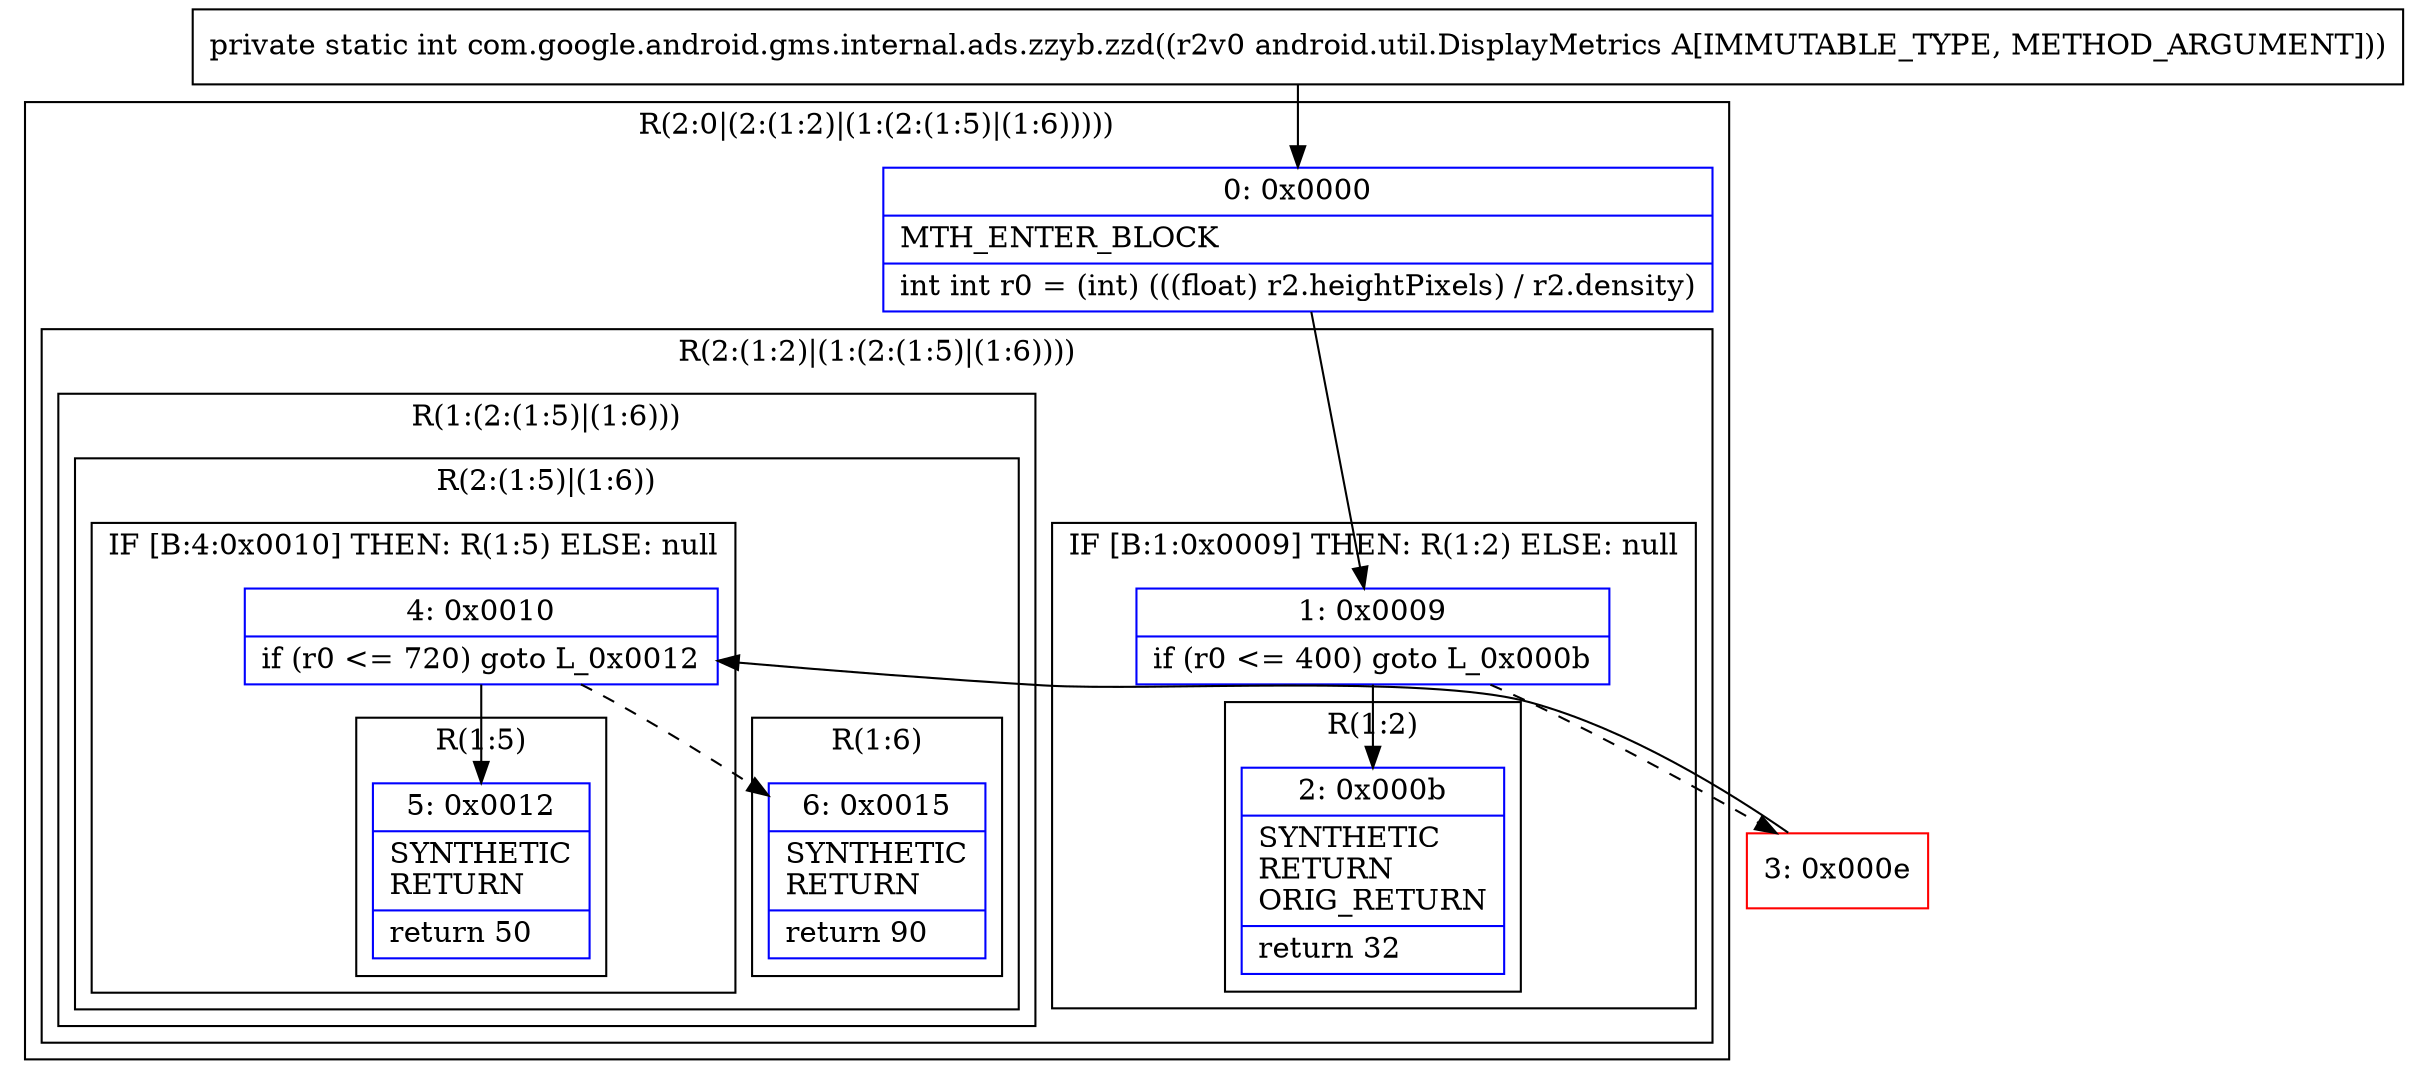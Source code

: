 digraph "CFG forcom.google.android.gms.internal.ads.zzyb.zzd(Landroid\/util\/DisplayMetrics;)I" {
subgraph cluster_Region_1494555343 {
label = "R(2:0|(2:(1:2)|(1:(2:(1:5)|(1:6)))))";
node [shape=record,color=blue];
Node_0 [shape=record,label="{0\:\ 0x0000|MTH_ENTER_BLOCK\l|int int r0 = (int) (((float) r2.heightPixels) \/ r2.density)\l}"];
subgraph cluster_Region_1621428754 {
label = "R(2:(1:2)|(1:(2:(1:5)|(1:6))))";
node [shape=record,color=blue];
subgraph cluster_IfRegion_857400047 {
label = "IF [B:1:0x0009] THEN: R(1:2) ELSE: null";
node [shape=record,color=blue];
Node_1 [shape=record,label="{1\:\ 0x0009|if (r0 \<= 400) goto L_0x000b\l}"];
subgraph cluster_Region_43204534 {
label = "R(1:2)";
node [shape=record,color=blue];
Node_2 [shape=record,label="{2\:\ 0x000b|SYNTHETIC\lRETURN\lORIG_RETURN\l|return 32\l}"];
}
}
subgraph cluster_Region_1279816619 {
label = "R(1:(2:(1:5)|(1:6)))";
node [shape=record,color=blue];
subgraph cluster_Region_1252806879 {
label = "R(2:(1:5)|(1:6))";
node [shape=record,color=blue];
subgraph cluster_IfRegion_775481589 {
label = "IF [B:4:0x0010] THEN: R(1:5) ELSE: null";
node [shape=record,color=blue];
Node_4 [shape=record,label="{4\:\ 0x0010|if (r0 \<= 720) goto L_0x0012\l}"];
subgraph cluster_Region_43070978 {
label = "R(1:5)";
node [shape=record,color=blue];
Node_5 [shape=record,label="{5\:\ 0x0012|SYNTHETIC\lRETURN\l|return 50\l}"];
}
}
subgraph cluster_Region_426035049 {
label = "R(1:6)";
node [shape=record,color=blue];
Node_6 [shape=record,label="{6\:\ 0x0015|SYNTHETIC\lRETURN\l|return 90\l}"];
}
}
}
}
}
Node_3 [shape=record,color=red,label="{3\:\ 0x000e}"];
MethodNode[shape=record,label="{private static int com.google.android.gms.internal.ads.zzyb.zzd((r2v0 android.util.DisplayMetrics A[IMMUTABLE_TYPE, METHOD_ARGUMENT])) }"];
MethodNode -> Node_0;
Node_0 -> Node_1;
Node_1 -> Node_2;
Node_1 -> Node_3[style=dashed];
Node_4 -> Node_5;
Node_4 -> Node_6[style=dashed];
Node_3 -> Node_4;
}

